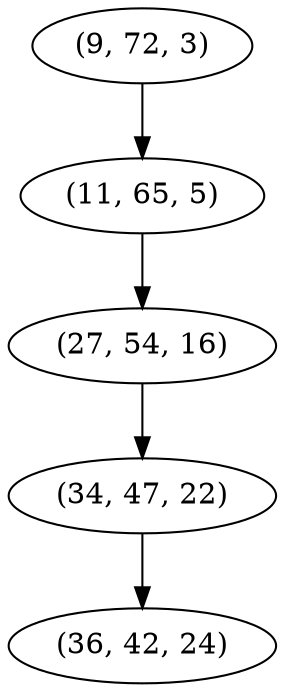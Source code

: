 digraph tree {
    "(9, 72, 3)";
    "(11, 65, 5)";
    "(27, 54, 16)";
    "(34, 47, 22)";
    "(36, 42, 24)";
    "(9, 72, 3)" -> "(11, 65, 5)";
    "(11, 65, 5)" -> "(27, 54, 16)";
    "(27, 54, 16)" -> "(34, 47, 22)";
    "(34, 47, 22)" -> "(36, 42, 24)";
}
